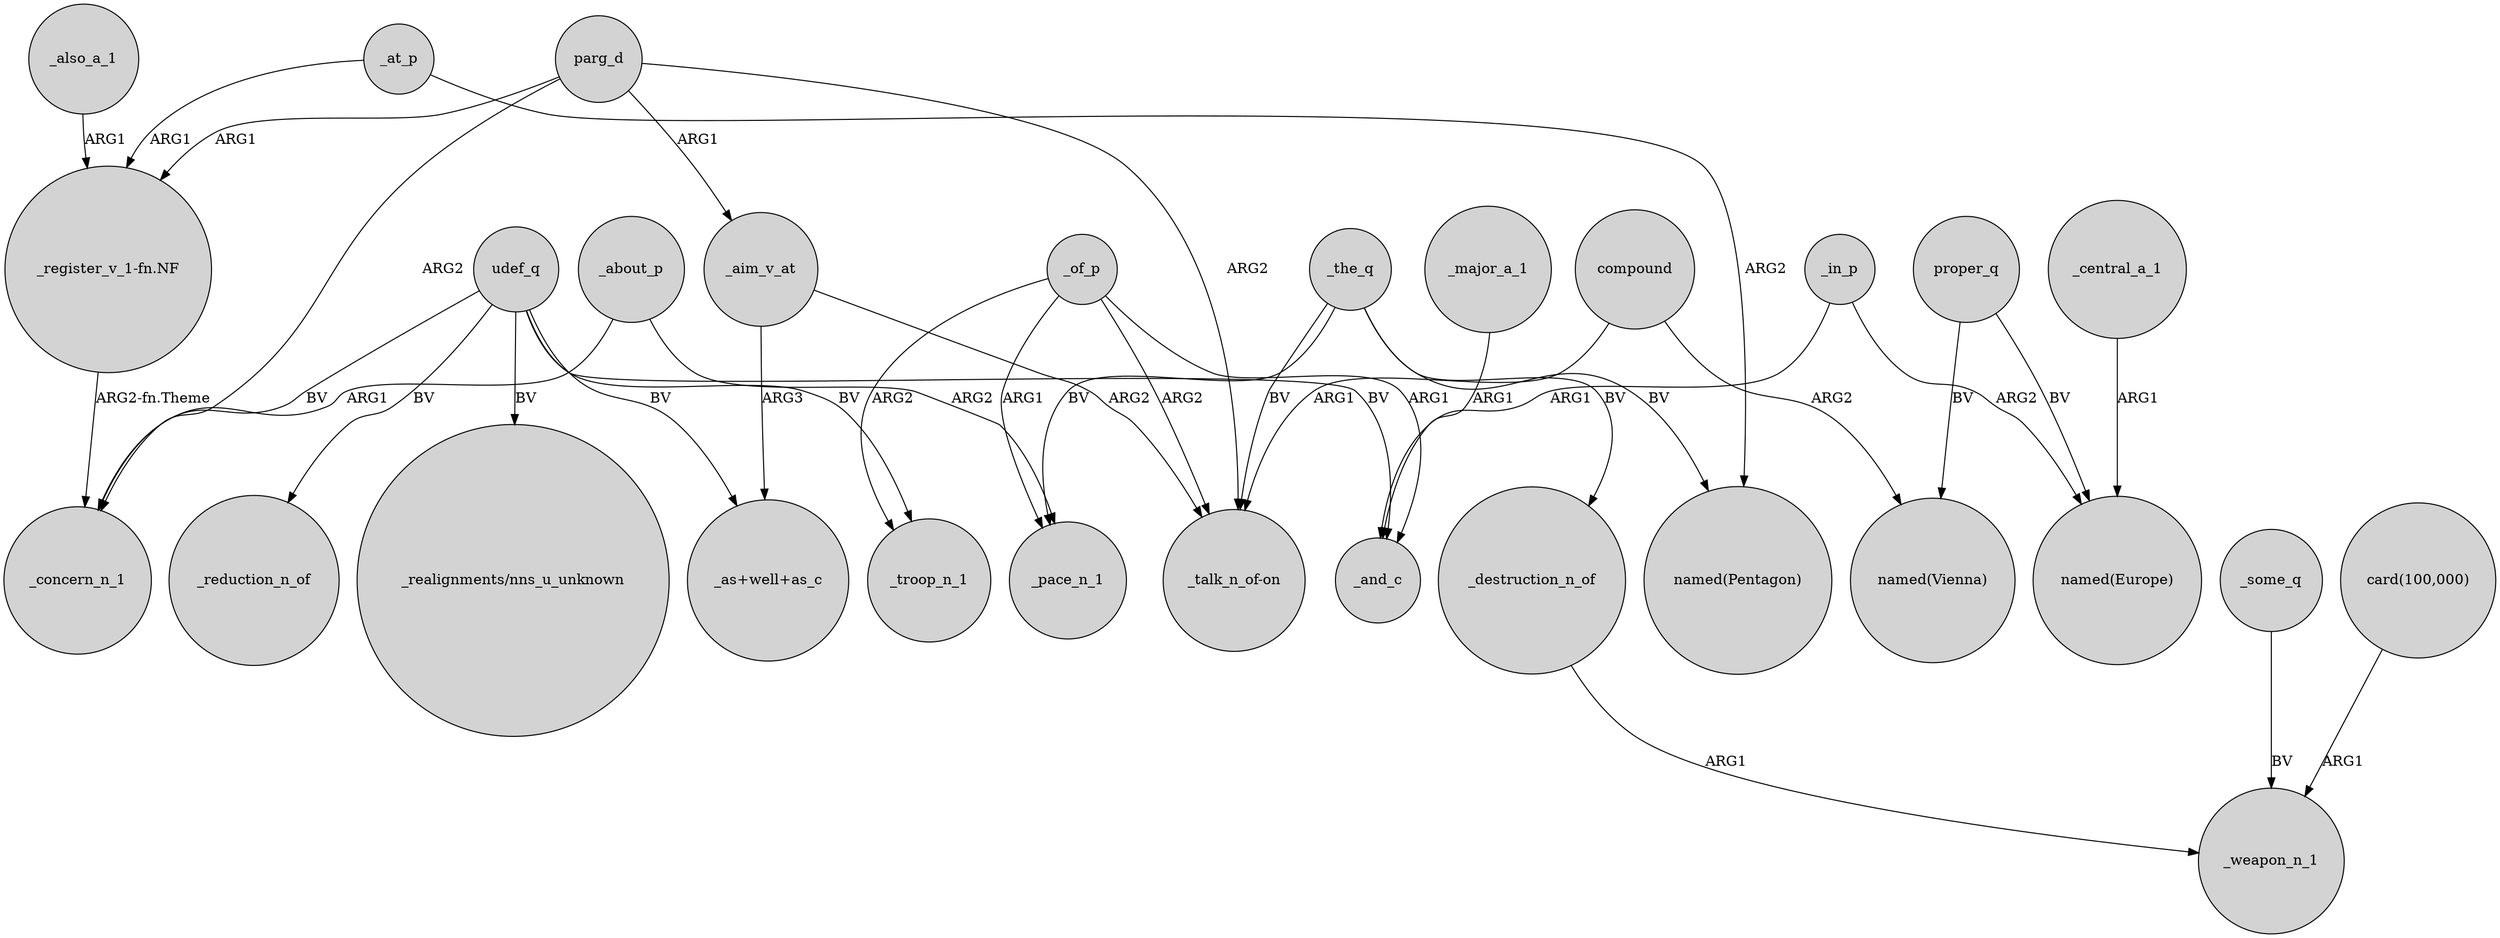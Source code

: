 digraph {
	node [shape=circle style=filled]
	parg_d -> "_talk_n_of-on" [label=ARG2]
	udef_q -> "_as+well+as_c" [label=BV]
	_aim_v_at -> "_as+well+as_c" [label=ARG3]
	_some_q -> _weapon_n_1 [label=BV]
	_about_p -> _concern_n_1 [label=ARG1]
	"card(100,000)" -> _weapon_n_1 [label=ARG1]
	parg_d -> _aim_v_at [label=ARG1]
	_in_p -> "named(Europe)" [label=ARG2]
	udef_q -> _reduction_n_of [label=BV]
	parg_d -> "_register_v_1-fn.NF" [label=ARG1]
	compound -> "_talk_n_of-on" [label=ARG1]
	_of_p -> _pace_n_1 [label=ARG1]
	parg_d -> _concern_n_1 [label=ARG2]
	_the_q -> _destruction_n_of [label=BV]
	_destruction_n_of -> _weapon_n_1 [label=ARG1]
	_of_p -> "_talk_n_of-on" [label=ARG2]
	_at_p -> "named(Pentagon)" [label=ARG2]
	_the_q -> "_talk_n_of-on" [label=BV]
	proper_q -> "named(Vienna)" [label=BV]
	_also_a_1 -> "_register_v_1-fn.NF" [label=ARG1]
	_aim_v_at -> "_talk_n_of-on" [label=ARG2]
	_about_p -> _pace_n_1 [label=ARG2]
	udef_q -> _concern_n_1 [label=BV]
	proper_q -> "named(Europe)" [label=BV]
	_in_p -> _and_c [label=ARG1]
	compound -> "named(Vienna)" [label=ARG2]
	_central_a_1 -> "named(Europe)" [label=ARG1]
	_major_a_1 -> _and_c [label=ARG1]
	_of_p -> _and_c [label=ARG1]
	udef_q -> _troop_n_1 [label=BV]
	_the_q -> _pace_n_1 [label=BV]
	_at_p -> "_register_v_1-fn.NF" [label=ARG1]
	_of_p -> _troop_n_1 [label=ARG2]
	_the_q -> "named(Pentagon)" [label=BV]
	"_register_v_1-fn.NF" -> _concern_n_1 [label="ARG2-fn.Theme"]
	udef_q -> "_realignments/nns_u_unknown" [label=BV]
	udef_q -> _and_c [label=BV]
}
